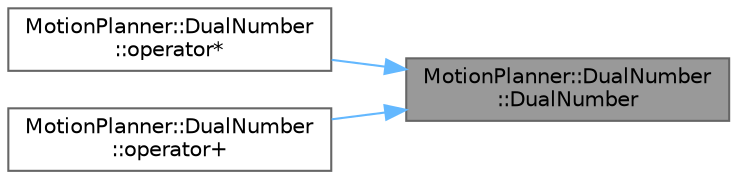 digraph "MotionPlanner::DualNumber::DualNumber"
{
 // LATEX_PDF_SIZE
  bgcolor="transparent";
  edge [fontname=Helvetica,fontsize=10,labelfontname=Helvetica,labelfontsize=10];
  node [fontname=Helvetica,fontsize=10,shape=box,height=0.2,width=0.4];
  rankdir="RL";
  Node1 [label="MotionPlanner::DualNumber\l::DualNumber",height=0.2,width=0.4,color="gray40", fillcolor="grey60", style="filled", fontcolor="black",tooltip=" "];
  Node1 -> Node2 [dir="back",color="steelblue1",style="solid"];
  Node2 [label="MotionPlanner::DualNumber\l::operator*",height=0.2,width=0.4,color="grey40", fillcolor="white", style="filled",URL="$class_motion_planner_1_1_dual_number.html#a2c05d46720cf18720248b34f7d0a4725",tooltip=" "];
  Node1 -> Node3 [dir="back",color="steelblue1",style="solid"];
  Node3 [label="MotionPlanner::DualNumber\l::operator+",height=0.2,width=0.4,color="grey40", fillcolor="white", style="filled",URL="$class_motion_planner_1_1_dual_number.html#a581ed3b9eed71bc6ddc726a0c3fdeaf8",tooltip=" "];
}
